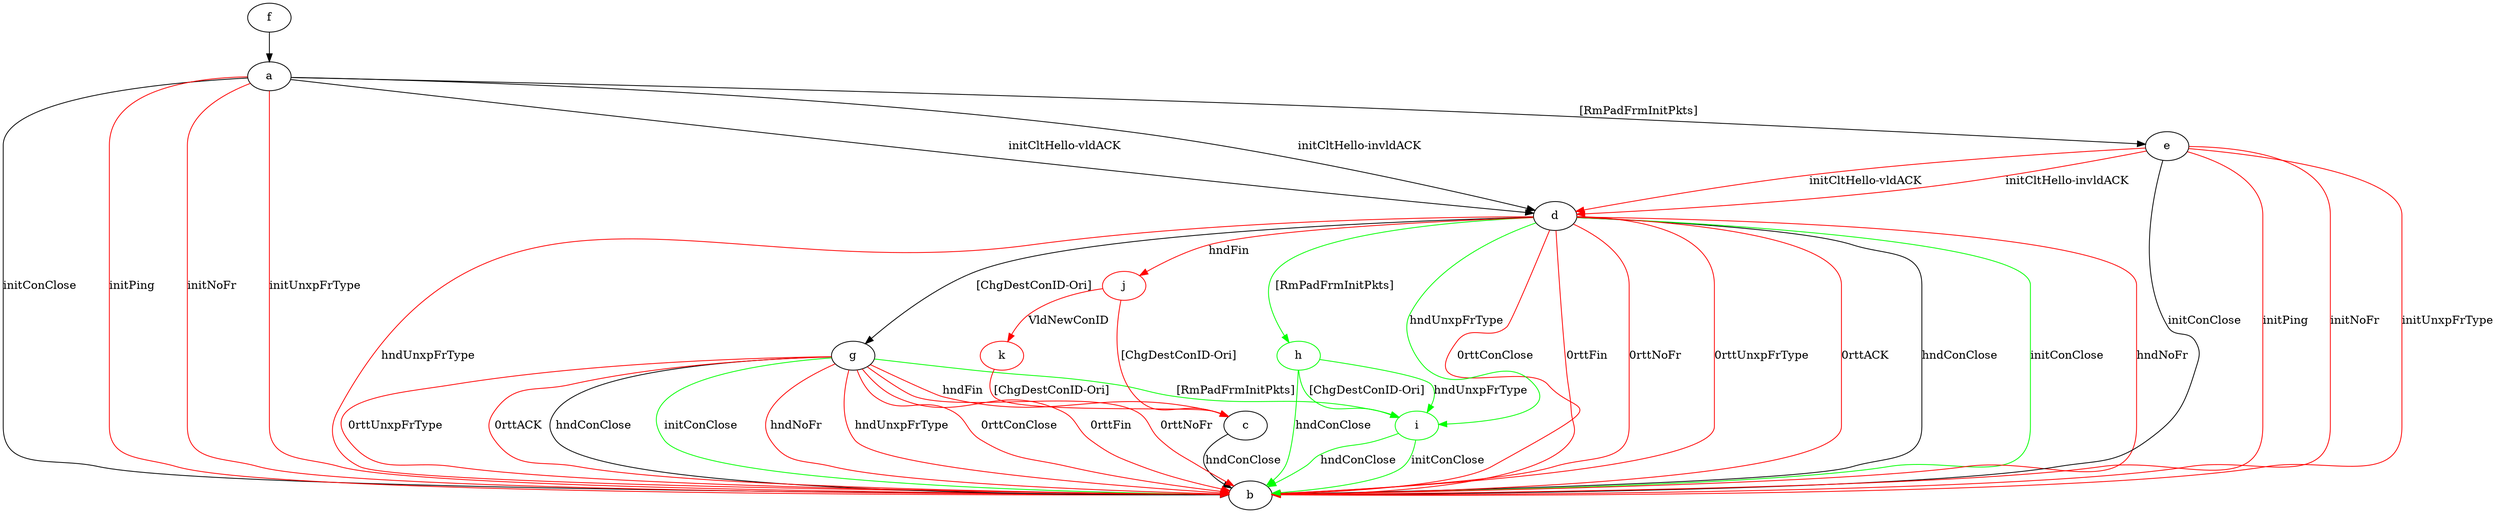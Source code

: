 digraph "" {
	a -> b	[key=0,
		label="initConClose "];
	a -> b	[key=1,
		color=red,
		label="initPing "];
	a -> b	[key=2,
		color=red,
		label="initNoFr "];
	a -> b	[key=3,
		color=red,
		label="initUnxpFrType "];
	a -> d	[key=0,
		label="initCltHello-vldACK "];
	a -> d	[key=1,
		label="initCltHello-invldACK "];
	a -> e	[key=0,
		label="[RmPadFrmInitPkts] "];
	c -> b	[key=0,
		label="hndConClose "];
	d -> b	[key=0,
		label="hndConClose "];
	d -> b	[key=1,
		color=green,
		label="initConClose "];
	d -> b	[key=2,
		color=red,
		label="hndNoFr "];
	d -> b	[key=3,
		color=red,
		label="hndUnxpFrType "];
	d -> b	[key=4,
		color=red,
		label="0rttConClose "];
	d -> b	[key=5,
		color=red,
		label="0rttFin "];
	d -> b	[key=6,
		color=red,
		label="0rttNoFr "];
	d -> b	[key=7,
		color=red,
		label="0rttUnxpFrType "];
	d -> b	[key=8,
		color=red,
		label="0rttACK "];
	d -> g	[key=0,
		label="[ChgDestConID-Ori] "];
	h	[color=green];
	d -> h	[key=0,
		color=green,
		label="[RmPadFrmInitPkts] "];
	i	[color=green];
	d -> i	[key=0,
		color=green,
		label="hndUnxpFrType "];
	j	[color=red];
	d -> j	[key=0,
		color=red,
		label="hndFin "];
	e -> b	[key=0,
		label="initConClose "];
	e -> b	[key=1,
		color=red,
		label="initPing "];
	e -> b	[key=2,
		color=red,
		label="initNoFr "];
	e -> b	[key=3,
		color=red,
		label="initUnxpFrType "];
	e -> d	[key=0,
		color=red,
		label="initCltHello-vldACK "];
	e -> d	[key=1,
		color=red,
		label="initCltHello-invldACK "];
	f -> a	[key=0];
	g -> b	[key=0,
		label="hndConClose "];
	g -> b	[key=1,
		color=green,
		label="initConClose "];
	g -> b	[key=2,
		color=red,
		label="hndNoFr "];
	g -> b	[key=3,
		color=red,
		label="hndUnxpFrType "];
	g -> b	[key=4,
		color=red,
		label="0rttConClose "];
	g -> b	[key=5,
		color=red,
		label="0rttFin "];
	g -> b	[key=6,
		color=red,
		label="0rttNoFr "];
	g -> b	[key=7,
		color=red,
		label="0rttUnxpFrType "];
	g -> b	[key=8,
		color=red,
		label="0rttACK "];
	g -> c	[key=0,
		color=red,
		label="hndFin "];
	g -> i	[key=0,
		color=green,
		label="[RmPadFrmInitPkts] "];
	h -> b	[key=0,
		color=green,
		label="hndConClose "];
	h -> i	[key=0,
		color=green,
		label="hndUnxpFrType "];
	h -> i	[key=1,
		color=green,
		label="[ChgDestConID-Ori] "];
	i -> b	[key=0,
		color=green,
		label="initConClose "];
	i -> b	[key=1,
		color=green,
		label="hndConClose "];
	j -> c	[key=0,
		color=red,
		label="[ChgDestConID-Ori] "];
	k	[color=red];
	j -> k	[key=0,
		color=red,
		label="VldNewConID "];
	k -> c	[key=0,
		color=red,
		label="[ChgDestConID-Ori] "];
}
